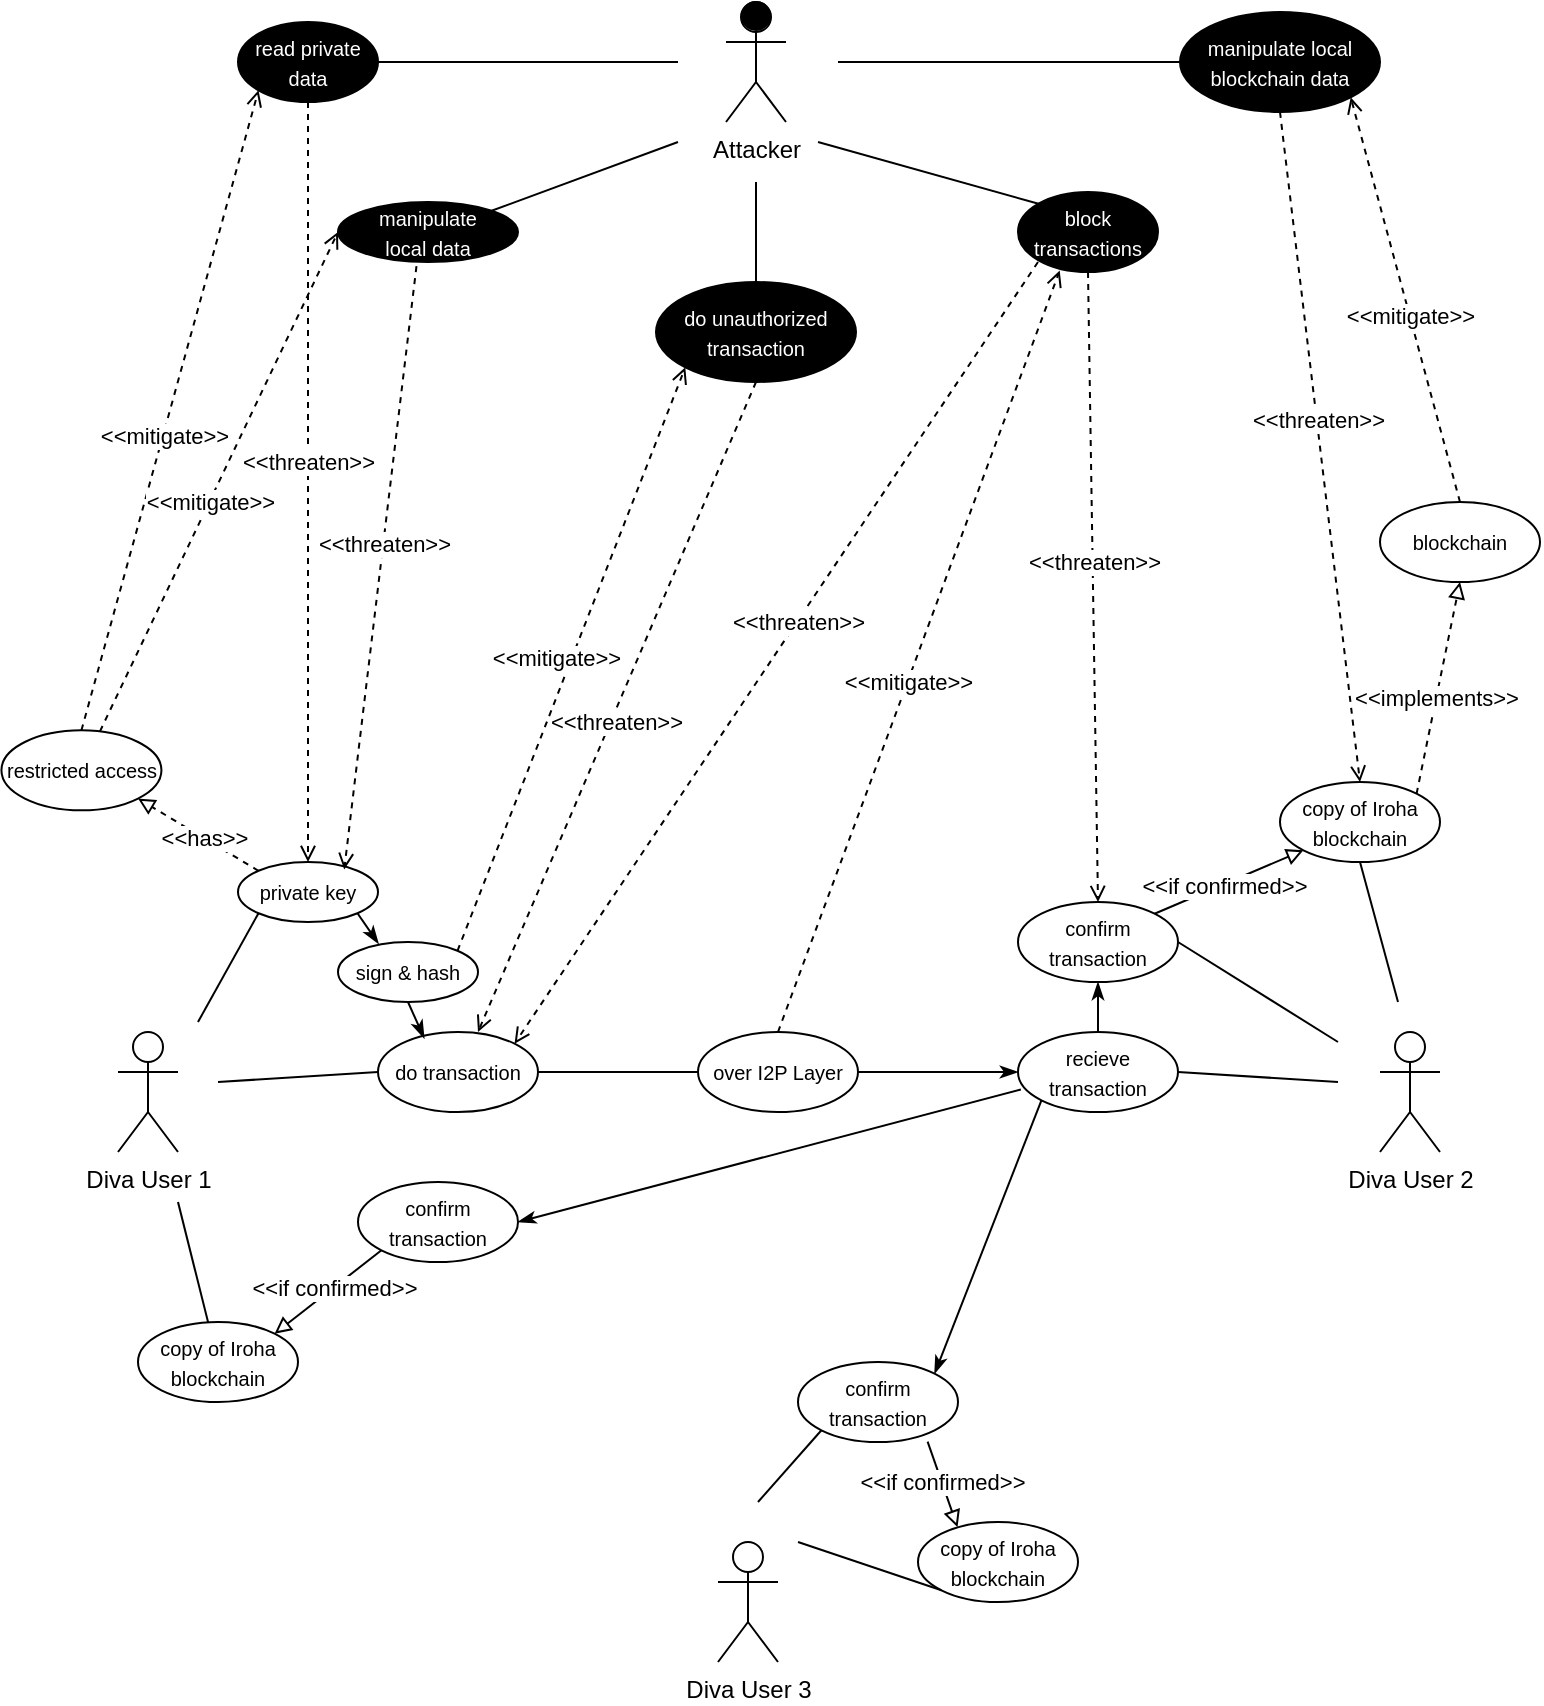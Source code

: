 <mxfile version="14.5.1" type="device"><diagram id="zhg6EChYt9wpAwBTIwBs" name="Page-1"><mxGraphModel dx="1088" dy="968" grid="1" gridSize="10" guides="1" tooltips="1" connect="1" arrows="1" fold="1" page="1" pageScale="1" pageWidth="827" pageHeight="1169" math="0" shadow="0"><root><mxCell id="0"/><mxCell id="1" parent="0"/><mxCell id="JpMrWSjULacvrmjF1_fq-1" value="Diva User 1" style="shape=umlActor;verticalLabelPosition=bottom;verticalAlign=top;html=1;outlineConnect=0;" parent="1" vertex="1"><mxGeometry x="110" y="525" width="30" height="60" as="geometry"/></mxCell><mxCell id="JpMrWSjULacvrmjF1_fq-10" value="" style="group" parent="1" vertex="1" connectable="0"><mxGeometry x="414" y="10" width="30" height="60" as="geometry"/></mxCell><mxCell id="JpMrWSjULacvrmjF1_fq-3" value="Attacker" style="shape=umlActor;verticalLabelPosition=bottom;verticalAlign=top;html=1;outlineConnect=0;" parent="JpMrWSjULacvrmjF1_fq-10" vertex="1"><mxGeometry width="30" height="60" as="geometry"/></mxCell><mxCell id="JpMrWSjULacvrmjF1_fq-9" value="" style="ellipse;whiteSpace=wrap;html=1;aspect=fixed;fillColor=#000000;" parent="JpMrWSjULacvrmjF1_fq-10" vertex="1"><mxGeometry x="8" width="14" height="14" as="geometry"/></mxCell><mxCell id="JpMrWSjULacvrmjF1_fq-11" value="&lt;span style=&quot;font-size: 10px&quot;&gt;private key&lt;/span&gt;" style="ellipse;whiteSpace=wrap;html=1;fillColor=#FFFFFF;" parent="1" vertex="1"><mxGeometry x="170" y="440" width="70" height="30" as="geometry"/></mxCell><mxCell id="JpMrWSjULacvrmjF1_fq-12" value="&lt;span style=&quot;font-size: 10px&quot;&gt;copy of Iroha blockchain&lt;/span&gt;" style="ellipse;whiteSpace=wrap;html=1;fillColor=#FFFFFF;" parent="1" vertex="1"><mxGeometry x="120" y="670" width="80" height="40" as="geometry"/></mxCell><mxCell id="JpMrWSjULacvrmjF1_fq-13" value="" style="endArrow=none;html=1;entryX=0;entryY=1;entryDx=0;entryDy=0;" parent="1" target="JpMrWSjULacvrmjF1_fq-11" edge="1"><mxGeometry width="50" height="50" relative="1" as="geometry"><mxPoint x="150" y="520" as="sourcePoint"/><mxPoint x="530" y="495" as="targetPoint"/></mxGeometry></mxCell><mxCell id="JpMrWSjULacvrmjF1_fq-14" value="" style="endArrow=none;html=1;" parent="1" target="JpMrWSjULacvrmjF1_fq-12" edge="1"><mxGeometry width="50" height="50" relative="1" as="geometry"><mxPoint x="140" y="610" as="sourcePoint"/><mxPoint x="135" y="465" as="targetPoint"/></mxGeometry></mxCell><mxCell id="JpMrWSjULacvrmjF1_fq-15" value="" style="endArrow=none;html=1;exitX=1;exitY=0.5;exitDx=0;exitDy=0;" parent="1" source="JpMrWSjULacvrmjF1_fq-56" edge="1"><mxGeometry width="50" height="50" relative="1" as="geometry"><mxPoint x="240.0" y="40.0" as="sourcePoint"/><mxPoint x="390" y="40" as="targetPoint"/></mxGeometry></mxCell><mxCell id="JpMrWSjULacvrmjF1_fq-18" value="" style="endArrow=none;html=1;exitX=1;exitY=0;exitDx=0;exitDy=0;" parent="1" source="JpMrWSjULacvrmjF1_fq-57" edge="1"><mxGeometry width="50" height="50" relative="1" as="geometry"><mxPoint x="295.573" y="113.994" as="sourcePoint"/><mxPoint x="390" y="80" as="targetPoint"/></mxGeometry></mxCell><mxCell id="JpMrWSjULacvrmjF1_fq-20" value="" style="endArrow=none;html=1;exitX=0;exitY=0.5;exitDx=0;exitDy=0;" parent="1" source="JpMrWSjULacvrmjF1_fq-58" edge="1"><mxGeometry width="50" height="50" relative="1" as="geometry"><mxPoint x="360" y="150" as="sourcePoint"/><mxPoint x="470" y="40" as="targetPoint"/></mxGeometry></mxCell><mxCell id="JpMrWSjULacvrmjF1_fq-23" value="" style="endArrow=none;html=1;exitX=0.5;exitY=0;exitDx=0;exitDy=0;" parent="1" source="JpMrWSjULacvrmjF1_fq-59" edge="1"><mxGeometry width="50" height="50" relative="1" as="geometry"><mxPoint x="370.0" y="160" as="sourcePoint"/><mxPoint x="429" y="100" as="targetPoint"/></mxGeometry></mxCell><mxCell id="JpMrWSjULacvrmjF1_fq-25" value="&lt;span style=&quot;font-size: 10px&quot;&gt;block transactions&lt;/span&gt;" style="ellipse;whiteSpace=wrap;html=1;fillColor=#000000;fontColor=#FFFFFF;" parent="1" vertex="1"><mxGeometry x="560" y="105" width="70" height="40" as="geometry"/></mxCell><mxCell id="JpMrWSjULacvrmjF1_fq-26" value="" style="endArrow=none;html=1;exitX=0;exitY=0;exitDx=0;exitDy=0;" parent="1" source="JpMrWSjULacvrmjF1_fq-25" edge="1"><mxGeometry width="50" height="50" relative="1" as="geometry"><mxPoint x="305.573" y="123.994" as="sourcePoint"/><mxPoint x="460" y="80" as="targetPoint"/></mxGeometry></mxCell><mxCell id="JpMrWSjULacvrmjF1_fq-27" value="Diva User 2" style="shape=umlActor;verticalLabelPosition=bottom;verticalAlign=top;html=1;outlineConnect=0;" parent="1" vertex="1"><mxGeometry x="741" y="525" width="30" height="60" as="geometry"/></mxCell><mxCell id="JpMrWSjULacvrmjF1_fq-29" value="&lt;span style=&quot;font-size: 10px&quot;&gt;copy of Iroha blockchain&lt;/span&gt;" style="ellipse;whiteSpace=wrap;html=1;fillColor=#FFFFFF;" parent="1" vertex="1"><mxGeometry x="691" y="400" width="80" height="40" as="geometry"/></mxCell><mxCell id="JpMrWSjULacvrmjF1_fq-31" value="" style="endArrow=none;html=1;entryX=0.5;entryY=1;entryDx=0;entryDy=0;" parent="1" target="JpMrWSjULacvrmjF1_fq-29" edge="1"><mxGeometry width="50" height="50" relative="1" as="geometry"><mxPoint x="750" y="510" as="sourcePoint"/><mxPoint x="766" y="465" as="targetPoint"/></mxGeometry></mxCell><mxCell id="JpMrWSjULacvrmjF1_fq-33" value="&lt;span style=&quot;font-size: 10px&quot;&gt;recieve transaction&lt;/span&gt;" style="ellipse;whiteSpace=wrap;html=1;fillColor=#FFFFFF;" parent="1" vertex="1"><mxGeometry x="560" y="525" width="80" height="40" as="geometry"/></mxCell><mxCell id="JpMrWSjULacvrmjF1_fq-34" value="" style="endArrow=none;html=1;entryX=1;entryY=0.5;entryDx=0;entryDy=0;" parent="1" target="JpMrWSjULacvrmjF1_fq-33" edge="1"><mxGeometry width="50" height="50" relative="1" as="geometry"><mxPoint x="720" y="550" as="sourcePoint"/><mxPoint x="678.284" y="499.142" as="targetPoint"/></mxGeometry></mxCell><mxCell id="JpMrWSjULacvrmjF1_fq-35" value="&lt;span style=&quot;font-size: 10px&quot;&gt;do transaction&lt;/span&gt;" style="ellipse;whiteSpace=wrap;html=1;fillColor=#FFFFFF;" parent="1" vertex="1"><mxGeometry x="240" y="525" width="80" height="40" as="geometry"/></mxCell><mxCell id="JpMrWSjULacvrmjF1_fq-36" value="" style="endArrow=none;html=1;entryX=0;entryY=0.5;entryDx=0;entryDy=0;" parent="1" target="JpMrWSjULacvrmjF1_fq-35" edge="1"><mxGeometry width="50" height="50" relative="1" as="geometry"><mxPoint x="160" y="550" as="sourcePoint"/><mxPoint x="650" y="555" as="targetPoint"/></mxGeometry></mxCell><mxCell id="JpMrWSjULacvrmjF1_fq-37" value="" style="endArrow=none;html=1;entryX=1;entryY=0.5;entryDx=0;entryDy=0;exitX=0;exitY=0.5;exitDx=0;exitDy=0;startArrow=classicThin;startFill=1;" parent="1" source="JpMrWSjULacvrmjF1_fq-33" target="JpMrWSjULacvrmjF1_fq-35" edge="1"><mxGeometry width="50" height="50" relative="1" as="geometry"><mxPoint x="250" y="555" as="sourcePoint"/><mxPoint x="170" y="560" as="targetPoint"/></mxGeometry></mxCell><mxCell id="JpMrWSjULacvrmjF1_fq-39" value="&lt;span style=&quot;font-size: 10px&quot;&gt;over I2P Layer&lt;/span&gt;" style="ellipse;whiteSpace=wrap;html=1;fillColor=#FFFFFF;" parent="1" vertex="1"><mxGeometry x="400" y="525" width="80" height="40" as="geometry"/></mxCell><mxCell id="JpMrWSjULacvrmjF1_fq-40" value="" style="endArrow=open;html=1;dashed=1;exitX=0.5;exitY=1;exitDx=0;exitDy=0;entryX=0.5;entryY=0;entryDx=0;entryDy=0;endFill=0;" parent="1" source="JpMrWSjULacvrmjF1_fq-25" target="JpMrWSjULacvrmjF1_fq-89" edge="1"><mxGeometry width="50" height="50" relative="1" as="geometry"><mxPoint x="650" y="300" as="sourcePoint"/><mxPoint x="600" y="350" as="targetPoint"/></mxGeometry></mxCell><mxCell id="JpMrWSjULacvrmjF1_fq-60" value="&amp;lt;&amp;lt;threaten&amp;gt;&amp;gt;" style="edgeLabel;html=1;align=center;verticalAlign=middle;resizable=0;points=[];" parent="JpMrWSjULacvrmjF1_fq-40" vertex="1" connectable="0"><mxGeometry x="-0.08" relative="1" as="geometry"><mxPoint as="offset"/></mxGeometry></mxCell><mxCell id="JpMrWSjULacvrmjF1_fq-56" value="&lt;span style=&quot;font-size: 10px&quot;&gt;read private data&lt;/span&gt;" style="ellipse;whiteSpace=wrap;html=1;fillColor=#000000;fontColor=#FFFFFF;" parent="1" vertex="1"><mxGeometry x="170" y="20" width="70" height="40" as="geometry"/></mxCell><mxCell id="JpMrWSjULacvrmjF1_fq-57" value="&lt;span style=&quot;font-size: 10px&quot;&gt;manipulate local&amp;nbsp;data&lt;/span&gt;" style="ellipse;whiteSpace=wrap;html=1;fillColor=#000000;fontColor=#FFFFFF;" parent="1" vertex="1"><mxGeometry x="220" y="110" width="90" height="30" as="geometry"/></mxCell><mxCell id="JpMrWSjULacvrmjF1_fq-58" value="&lt;span style=&quot;font-size: 10px&quot;&gt;manipulate local blockchain data&lt;/span&gt;" style="ellipse;whiteSpace=wrap;html=1;fillColor=#000000;fontColor=#FFFFFF;" parent="1" vertex="1"><mxGeometry x="641" y="15" width="100" height="50" as="geometry"/></mxCell><mxCell id="JpMrWSjULacvrmjF1_fq-59" value="&lt;span style=&quot;font-size: 10px&quot;&gt;do unauthorized transaction&lt;/span&gt;" style="ellipse;whiteSpace=wrap;html=1;fillColor=#000000;fontColor=#FFFFFF;" parent="1" vertex="1"><mxGeometry x="379" y="150" width="100" height="50" as="geometry"/></mxCell><mxCell id="JpMrWSjULacvrmjF1_fq-61" value="" style="endArrow=open;html=1;dashed=1;exitX=0.5;exitY=0;exitDx=0;exitDy=0;entryX=0.298;entryY=0.982;entryDx=0;entryDy=0;endFill=0;entryPerimeter=0;" parent="1" source="JpMrWSjULacvrmjF1_fq-39" target="JpMrWSjULacvrmjF1_fq-25" edge="1"><mxGeometry width="50" height="50" relative="1" as="geometry"><mxPoint x="605" y="155" as="sourcePoint"/><mxPoint x="610" y="535" as="targetPoint"/></mxGeometry></mxCell><mxCell id="JpMrWSjULacvrmjF1_fq-62" value="&amp;lt;&amp;lt;mitigate&amp;gt;&amp;gt;" style="edgeLabel;html=1;align=center;verticalAlign=middle;resizable=0;points=[];" parent="JpMrWSjULacvrmjF1_fq-61" vertex="1" connectable="0"><mxGeometry x="-0.08" relative="1" as="geometry"><mxPoint as="offset"/></mxGeometry></mxCell><mxCell id="JpMrWSjULacvrmjF1_fq-64" value="&lt;span style=&quot;font-size: 10px&quot;&gt;sign &amp;amp; hash&lt;/span&gt;" style="ellipse;whiteSpace=wrap;html=1;fillColor=#FFFFFF;" parent="1" vertex="1"><mxGeometry x="220" y="480" width="70" height="30" as="geometry"/></mxCell><mxCell id="JpMrWSjULacvrmjF1_fq-65" value="" style="endArrow=open;html=1;dashed=1;entryX=1;entryY=0;entryDx=0;entryDy=0;endFill=0;" parent="1" target="JpMrWSjULacvrmjF1_fq-35" edge="1"><mxGeometry width="50" height="50" relative="1" as="geometry"><mxPoint x="570" y="140" as="sourcePoint"/><mxPoint x="610" y="535" as="targetPoint"/></mxGeometry></mxCell><mxCell id="JpMrWSjULacvrmjF1_fq-66" value="&amp;lt;&amp;lt;threaten&amp;gt;&amp;gt;" style="edgeLabel;html=1;align=center;verticalAlign=middle;resizable=0;points=[];" parent="JpMrWSjULacvrmjF1_fq-65" vertex="1" connectable="0"><mxGeometry x="-0.08" relative="1" as="geometry"><mxPoint as="offset"/></mxGeometry></mxCell><mxCell id="JpMrWSjULacvrmjF1_fq-69" value="" style="endArrow=classicThin;html=1;entryX=0.289;entryY=0.079;entryDx=0;entryDy=0;exitX=0.5;exitY=1;exitDx=0;exitDy=0;endFill=1;entryPerimeter=0;" parent="1" source="JpMrWSjULacvrmjF1_fq-64" target="JpMrWSjULacvrmjF1_fq-35" edge="1"><mxGeometry width="50" height="50" relative="1" as="geometry"><mxPoint x="250.0" y="555" as="sourcePoint"/><mxPoint x="170" y="560" as="targetPoint"/></mxGeometry></mxCell><mxCell id="JpMrWSjULacvrmjF1_fq-70" value="" style="endArrow=classicThin;html=1;entryX=0.29;entryY=0.031;entryDx=0;entryDy=0;exitX=1;exitY=1;exitDx=0;exitDy=0;endFill=1;entryPerimeter=0;" parent="1" source="JpMrWSjULacvrmjF1_fq-11" target="JpMrWSjULacvrmjF1_fq-64" edge="1"><mxGeometry width="50" height="50" relative="1" as="geometry"><mxPoint x="265" y="520" as="sourcePoint"/><mxPoint x="273.12" y="538.16" as="targetPoint"/></mxGeometry></mxCell><mxCell id="JpMrWSjULacvrmjF1_fq-71" value="" style="endArrow=open;html=1;dashed=1;entryX=0.685;entryY=0.037;entryDx=0;entryDy=0;endFill=0;exitX=0.5;exitY=1;exitDx=0;exitDy=0;entryPerimeter=0;" parent="1" source="JpMrWSjULacvrmjF1_fq-59" edge="1"><mxGeometry width="50" height="50" relative="1" as="geometry"><mxPoint x="468.9" y="199.47" as="sourcePoint"/><mxPoint x="290.0" y="525.0" as="targetPoint"/></mxGeometry></mxCell><mxCell id="JpMrWSjULacvrmjF1_fq-72" value="&amp;lt;&amp;lt;threaten&amp;gt;&amp;gt;" style="edgeLabel;html=1;align=center;verticalAlign=middle;resizable=0;points=[];" parent="JpMrWSjULacvrmjF1_fq-71" vertex="1" connectable="0"><mxGeometry x="-0.08" relative="1" as="geometry"><mxPoint x="-6.62" y="20.82" as="offset"/></mxGeometry></mxCell><mxCell id="JpMrWSjULacvrmjF1_fq-73" value="" style="endArrow=open;html=1;dashed=1;exitX=1;exitY=0;exitDx=0;exitDy=0;entryX=0;entryY=1;entryDx=0;entryDy=0;endFill=0;" parent="1" source="JpMrWSjULacvrmjF1_fq-64" target="JpMrWSjULacvrmjF1_fq-59" edge="1"><mxGeometry width="50" height="50" relative="1" as="geometry"><mxPoint x="450" y="535" as="sourcePoint"/><mxPoint x="590.86" y="154.28" as="targetPoint"/></mxGeometry></mxCell><mxCell id="JpMrWSjULacvrmjF1_fq-74" value="&amp;lt;&amp;lt;mitigate&amp;gt;&amp;gt;" style="edgeLabel;html=1;align=center;verticalAlign=middle;resizable=0;points=[];" parent="JpMrWSjULacvrmjF1_fq-73" vertex="1" connectable="0"><mxGeometry x="-0.08" relative="1" as="geometry"><mxPoint x="-3.34" y="-12.32" as="offset"/></mxGeometry></mxCell><mxCell id="JpMrWSjULacvrmjF1_fq-75" value="" style="endArrow=open;html=1;dashed=1;exitX=0.5;exitY=1;exitDx=0;exitDy=0;entryX=0.5;entryY=0;entryDx=0;entryDy=0;endFill=0;" parent="1" source="JpMrWSjULacvrmjF1_fq-56" target="JpMrWSjULacvrmjF1_fq-11" edge="1"><mxGeometry width="50" height="50" relative="1" as="geometry"><mxPoint x="605" y="155" as="sourcePoint"/><mxPoint x="610" y="535" as="targetPoint"/></mxGeometry></mxCell><mxCell id="JpMrWSjULacvrmjF1_fq-76" value="&amp;lt;&amp;lt;threaten&amp;gt;&amp;gt;" style="edgeLabel;html=1;align=center;verticalAlign=middle;resizable=0;points=[];" parent="JpMrWSjULacvrmjF1_fq-75" vertex="1" connectable="0"><mxGeometry x="-0.08" relative="1" as="geometry"><mxPoint y="5" as="offset"/></mxGeometry></mxCell><mxCell id="JpMrWSjULacvrmjF1_fq-83" value="Diva User 3" style="shape=umlActor;verticalLabelPosition=bottom;verticalAlign=top;html=1;outlineConnect=0;" parent="1" vertex="1"><mxGeometry x="410" y="780" width="30" height="60" as="geometry"/></mxCell><mxCell id="JpMrWSjULacvrmjF1_fq-84" value="&lt;span style=&quot;font-size: 10px&quot;&gt;copy of Iroha blockchain&lt;/span&gt;" style="ellipse;whiteSpace=wrap;html=1;fillColor=#FFFFFF;" parent="1" vertex="1"><mxGeometry x="510" y="770" width="80" height="40" as="geometry"/></mxCell><mxCell id="JpMrWSjULacvrmjF1_fq-85" value="" style="endArrow=none;html=1;entryX=0;entryY=1;entryDx=0;entryDy=0;" parent="1" target="JpMrWSjULacvrmjF1_fq-84" edge="1"><mxGeometry width="50" height="50" relative="1" as="geometry"><mxPoint x="450" y="780" as="sourcePoint"/><mxPoint x="435" y="720" as="targetPoint"/></mxGeometry></mxCell><mxCell id="JpMrWSjULacvrmjF1_fq-86" value="&lt;span style=&quot;font-size: 10px&quot;&gt;confirm transaction&lt;/span&gt;" style="ellipse;whiteSpace=wrap;html=1;fillColor=#FFFFFF;" parent="1" vertex="1"><mxGeometry x="450" y="690" width="80" height="40" as="geometry"/></mxCell><mxCell id="JpMrWSjULacvrmjF1_fq-87" value="" style="endArrow=none;html=1;entryX=0;entryY=1;entryDx=0;entryDy=0;" parent="1" target="JpMrWSjULacvrmjF1_fq-86" edge="1"><mxGeometry width="50" height="50" relative="1" as="geometry"><mxPoint x="430" y="760" as="sourcePoint"/><mxPoint x="347.284" y="754.142" as="targetPoint"/></mxGeometry></mxCell><mxCell id="JpMrWSjULacvrmjF1_fq-88" value="&lt;span style=&quot;font-size: 10px&quot;&gt;confirm transaction&lt;/span&gt;" style="ellipse;whiteSpace=wrap;html=1;fillColor=#FFFFFF;" parent="1" vertex="1"><mxGeometry x="230" y="600" width="80" height="40" as="geometry"/></mxCell><mxCell id="JpMrWSjULacvrmjF1_fq-89" value="&lt;span style=&quot;font-size: 10px&quot;&gt;confirm transaction&lt;/span&gt;" style="ellipse;whiteSpace=wrap;html=1;fillColor=#FFFFFF;" parent="1" vertex="1"><mxGeometry x="560" y="460" width="80" height="40" as="geometry"/></mxCell><mxCell id="JpMrWSjULacvrmjF1_fq-90" value="" style="endArrow=none;html=1;entryX=1;entryY=0.5;entryDx=0;entryDy=0;" parent="1" target="JpMrWSjULacvrmjF1_fq-89" edge="1"><mxGeometry width="50" height="50" relative="1" as="geometry"><mxPoint x="720" y="530" as="sourcePoint"/><mxPoint x="650" y="555" as="targetPoint"/></mxGeometry></mxCell><mxCell id="JpMrWSjULacvrmjF1_fq-91" value="" style="endArrow=none;html=1;entryX=0.5;entryY=0;entryDx=0;entryDy=0;exitX=0.5;exitY=1;exitDx=0;exitDy=0;startArrow=classicThin;startFill=1;endFill=0;" parent="1" source="JpMrWSjULacvrmjF1_fq-89" target="JpMrWSjULacvrmjF1_fq-33" edge="1"><mxGeometry width="50" height="50" relative="1" as="geometry"><mxPoint x="570" y="555" as="sourcePoint"/><mxPoint x="330.0" y="555" as="targetPoint"/></mxGeometry></mxCell><mxCell id="JpMrWSjULacvrmjF1_fq-92" value="" style="endArrow=none;html=1;entryX=0;entryY=1;entryDx=0;entryDy=0;exitX=1;exitY=0;exitDx=0;exitDy=0;startArrow=classicThin;startFill=1;endFill=0;" parent="1" source="JpMrWSjULacvrmjF1_fq-86" target="JpMrWSjULacvrmjF1_fq-33" edge="1"><mxGeometry width="50" height="50" relative="1" as="geometry"><mxPoint x="614.8" y="602.6" as="sourcePoint"/><mxPoint x="610" y="575" as="targetPoint"/></mxGeometry></mxCell><mxCell id="JpMrWSjULacvrmjF1_fq-93" value="" style="endArrow=none;html=1;entryX=0.018;entryY=0.718;entryDx=0;entryDy=0;exitX=1;exitY=0.5;exitDx=0;exitDy=0;startArrow=classicThin;startFill=1;endFill=0;entryPerimeter=0;" parent="1" source="JpMrWSjULacvrmjF1_fq-88" target="JpMrWSjULacvrmjF1_fq-33" edge="1"><mxGeometry width="50" height="50" relative="1" as="geometry"><mxPoint x="368.284" y="725.858" as="sourcePoint"/><mxPoint x="581.716" y="569.142" as="targetPoint"/></mxGeometry></mxCell><mxCell id="JpMrWSjULacvrmjF1_fq-98" value="" style="endArrow=open;html=1;dashed=1;exitX=0.5;exitY=1;exitDx=0;exitDy=0;entryX=0.5;entryY=0;entryDx=0;entryDy=0;endFill=0;" parent="1" source="JpMrWSjULacvrmjF1_fq-58" target="JpMrWSjULacvrmjF1_fq-29" edge="1"><mxGeometry width="50" height="50" relative="1" as="geometry"><mxPoint x="605" y="155" as="sourcePoint"/><mxPoint x="630" y="600" as="targetPoint"/></mxGeometry></mxCell><mxCell id="JpMrWSjULacvrmjF1_fq-99" value="&amp;lt;&amp;lt;threaten&amp;gt;&amp;gt;" style="edgeLabel;html=1;align=center;verticalAlign=middle;resizable=0;points=[];" parent="JpMrWSjULacvrmjF1_fq-98" vertex="1" connectable="0"><mxGeometry x="-0.08" relative="1" as="geometry"><mxPoint as="offset"/></mxGeometry></mxCell><mxCell id="JpMrWSjULacvrmjF1_fq-100" value="&lt;span style=&quot;font-size: 10px&quot;&gt;blockchain&lt;/span&gt;" style="ellipse;whiteSpace=wrap;html=1;fillColor=#FFFFFF;" parent="1" vertex="1"><mxGeometry x="741" y="260" width="80" height="40" as="geometry"/></mxCell><mxCell id="JpMrWSjULacvrmjF1_fq-101" value="" style="endArrow=open;html=1;dashed=1;exitX=0.5;exitY=0;exitDx=0;exitDy=0;entryX=1;entryY=1;entryDx=0;entryDy=0;endFill=0;" parent="1" source="JpMrWSjULacvrmjF1_fq-100" target="JpMrWSjULacvrmjF1_fq-58" edge="1"><mxGeometry width="50" height="50" relative="1" as="geometry"><mxPoint x="450" y="535" as="sourcePoint"/><mxPoint x="590.86" y="154.28" as="targetPoint"/></mxGeometry></mxCell><mxCell id="JpMrWSjULacvrmjF1_fq-102" value="&amp;lt;&amp;lt;mitigate&amp;gt;&amp;gt;" style="edgeLabel;html=1;align=center;verticalAlign=middle;resizable=0;points=[];" parent="JpMrWSjULacvrmjF1_fq-101" vertex="1" connectable="0"><mxGeometry x="-0.08" relative="1" as="geometry"><mxPoint as="offset"/></mxGeometry></mxCell><mxCell id="JpMrWSjULacvrmjF1_fq-103" value="" style="endArrow=block;html=1;dashed=1;entryX=0.5;entryY=1;entryDx=0;entryDy=0;endFill=0;exitX=1;exitY=0;exitDx=0;exitDy=0;" parent="1" source="JpMrWSjULacvrmjF1_fq-29" target="JpMrWSjULacvrmjF1_fq-100" edge="1"><mxGeometry width="50" height="50" relative="1" as="geometry"><mxPoint x="790" y="475" as="sourcePoint"/><mxPoint x="736.355" y="67.678" as="targetPoint"/></mxGeometry></mxCell><mxCell id="JpMrWSjULacvrmjF1_fq-104" value="&amp;lt;&amp;lt;implements&amp;gt;&amp;gt;" style="edgeLabel;html=1;align=center;verticalAlign=middle;resizable=0;points=[];" parent="JpMrWSjULacvrmjF1_fq-103" vertex="1" connectable="0"><mxGeometry x="-0.08" relative="1" as="geometry"><mxPoint as="offset"/></mxGeometry></mxCell><mxCell id="JpMrWSjULacvrmjF1_fq-105" value="" style="endArrow=open;html=1;dashed=1;exitX=0.436;exitY=1.069;exitDx=0;exitDy=0;entryX=0.759;entryY=0.124;entryDx=0;entryDy=0;endFill=0;exitPerimeter=0;entryPerimeter=0;" parent="1" source="JpMrWSjULacvrmjF1_fq-57" target="JpMrWSjULacvrmjF1_fq-11" edge="1"><mxGeometry width="50" height="50" relative="1" as="geometry"><mxPoint x="215" y="70.0" as="sourcePoint"/><mxPoint x="215" y="450" as="targetPoint"/></mxGeometry></mxCell><mxCell id="JpMrWSjULacvrmjF1_fq-106" value="&amp;lt;&amp;lt;threaten&amp;gt;&amp;gt;" style="edgeLabel;html=1;align=center;verticalAlign=middle;resizable=0;points=[];" parent="JpMrWSjULacvrmjF1_fq-105" vertex="1" connectable="0"><mxGeometry x="-0.08" relative="1" as="geometry"><mxPoint as="offset"/></mxGeometry></mxCell><mxCell id="JpMrWSjULacvrmjF1_fq-113" value="" style="endArrow=block;html=1;dashed=1;entryX=1;entryY=1;entryDx=0;entryDy=0;endFill=0;exitX=0;exitY=0;exitDx=0;exitDy=0;" parent="1" source="JpMrWSjULacvrmjF1_fq-11" target="JpMrWSjULacvrmjF1_fq-117" edge="1"><mxGeometry width="50" height="50" relative="1" as="geometry"><mxPoint x="30.004" y="454.998" as="sourcePoint"/><mxPoint x="91.72" y="414.14" as="targetPoint"/></mxGeometry></mxCell><mxCell id="JpMrWSjULacvrmjF1_fq-114" value="&amp;lt;&amp;lt;has&amp;gt;&amp;gt;" style="edgeLabel;html=1;align=center;verticalAlign=middle;resizable=0;points=[];" parent="JpMrWSjULacvrmjF1_fq-113" vertex="1" connectable="0"><mxGeometry x="-0.08" relative="1" as="geometry"><mxPoint as="offset"/></mxGeometry></mxCell><mxCell id="JpMrWSjULacvrmjF1_fq-115" value="" style="endArrow=open;html=1;dashed=1;exitX=0.5;exitY=0;exitDx=0;exitDy=0;entryX=0;entryY=1;entryDx=0;entryDy=0;endFill=0;" parent="1" source="JpMrWSjULacvrmjF1_fq-117" target="JpMrWSjULacvrmjF1_fq-56" edge="1"><mxGeometry width="50" height="50" relative="1" as="geometry"><mxPoint x="-228.28" y="529.14" as="sourcePoint"/><mxPoint x="48.075" y="51.818" as="targetPoint"/></mxGeometry></mxCell><mxCell id="JpMrWSjULacvrmjF1_fq-116" value="&amp;lt;&amp;lt;mitigate&amp;gt;&amp;gt;" style="edgeLabel;html=1;align=center;verticalAlign=middle;resizable=0;points=[];" parent="JpMrWSjULacvrmjF1_fq-115" vertex="1" connectable="0"><mxGeometry x="-0.08" relative="1" as="geometry"><mxPoint as="offset"/></mxGeometry></mxCell><mxCell id="JpMrWSjULacvrmjF1_fq-117" value="&lt;span style=&quot;font-size: 10px&quot;&gt;restricted access&lt;/span&gt;" style="ellipse;whiteSpace=wrap;html=1;fillColor=#FFFFFF;" parent="1" vertex="1"><mxGeometry x="51.72" y="374.14" width="80" height="40" as="geometry"/></mxCell><mxCell id="JpMrWSjULacvrmjF1_fq-119" value="" style="endArrow=block;html=1;exitX=0.81;exitY=0.996;exitDx=0;exitDy=0;endFill=0;entryX=0.247;entryY=0.065;entryDx=0;entryDy=0;exitPerimeter=0;entryPerimeter=0;" parent="1" source="JpMrWSjULacvrmjF1_fq-86" target="JpMrWSjULacvrmjF1_fq-84" edge="1"><mxGeometry width="50" height="50" relative="1" as="geometry"><mxPoint x="450" y="535" as="sourcePoint"/><mxPoint x="500" y="690" as="targetPoint"/></mxGeometry></mxCell><mxCell id="JpMrWSjULacvrmjF1_fq-120" value="&amp;lt;&amp;lt;if confirmed&amp;gt;&amp;gt;" style="edgeLabel;html=1;align=center;verticalAlign=middle;resizable=0;points=[];" parent="JpMrWSjULacvrmjF1_fq-119" vertex="1" connectable="0"><mxGeometry x="-0.08" relative="1" as="geometry"><mxPoint as="offset"/></mxGeometry></mxCell><mxCell id="JpMrWSjULacvrmjF1_fq-121" value="" style="endArrow=block;html=1;exitX=0;exitY=1;exitDx=0;exitDy=0;endFill=0;entryX=1;entryY=0;entryDx=0;entryDy=0;" parent="1" source="JpMrWSjULacvrmjF1_fq-88" target="JpMrWSjULacvrmjF1_fq-12" edge="1"><mxGeometry width="50" height="50" relative="1" as="geometry"><mxPoint x="380.0" y="740" as="sourcePoint"/><mxPoint x="480.0" y="740" as="targetPoint"/></mxGeometry></mxCell><mxCell id="JpMrWSjULacvrmjF1_fq-122" value="&amp;lt;&amp;lt;if confirmed&amp;gt;&amp;gt;" style="edgeLabel;html=1;align=center;verticalAlign=middle;resizable=0;points=[];" parent="JpMrWSjULacvrmjF1_fq-121" vertex="1" connectable="0"><mxGeometry x="-0.08" relative="1" as="geometry"><mxPoint as="offset"/></mxGeometry></mxCell><mxCell id="JpMrWSjULacvrmjF1_fq-125" value="" style="endArrow=block;html=1;exitX=1;exitY=0;exitDx=0;exitDy=0;endFill=0;entryX=0;entryY=1;entryDx=0;entryDy=0;" parent="1" source="JpMrWSjULacvrmjF1_fq-89" target="JpMrWSjULacvrmjF1_fq-29" edge="1"><mxGeometry width="50" height="50" relative="1" as="geometry"><mxPoint x="231.716" y="634.142" as="sourcePoint"/><mxPoint x="370" y="690" as="targetPoint"/></mxGeometry></mxCell><mxCell id="JpMrWSjULacvrmjF1_fq-126" value="&amp;lt;&amp;lt;if confirmed&amp;gt;&amp;gt;" style="edgeLabel;html=1;align=center;verticalAlign=middle;resizable=0;points=[];" parent="JpMrWSjULacvrmjF1_fq-125" vertex="1" connectable="0"><mxGeometry x="-0.08" relative="1" as="geometry"><mxPoint as="offset"/></mxGeometry></mxCell><mxCell id="6pWM9q1jG_Mda0gnqQiZ-1" value="" style="endArrow=open;html=1;dashed=1;entryX=0;entryY=0.5;entryDx=0;entryDy=0;endFill=0;" edge="1" parent="1" source="JpMrWSjULacvrmjF1_fq-117" target="JpMrWSjULacvrmjF1_fq-57"><mxGeometry width="50" height="50" relative="1" as="geometry"><mxPoint x="101.72" y="384.14" as="sourcePoint"/><mxPoint x="190.251" y="64.142" as="targetPoint"/></mxGeometry></mxCell><mxCell id="6pWM9q1jG_Mda0gnqQiZ-2" value="&amp;lt;&amp;lt;mitigate&amp;gt;&amp;gt;" style="edgeLabel;html=1;align=center;verticalAlign=middle;resizable=0;points=[];" vertex="1" connectable="0" parent="6pWM9q1jG_Mda0gnqQiZ-1"><mxGeometry x="-0.08" relative="1" as="geometry"><mxPoint as="offset"/></mxGeometry></mxCell></root></mxGraphModel></diagram></mxfile>
